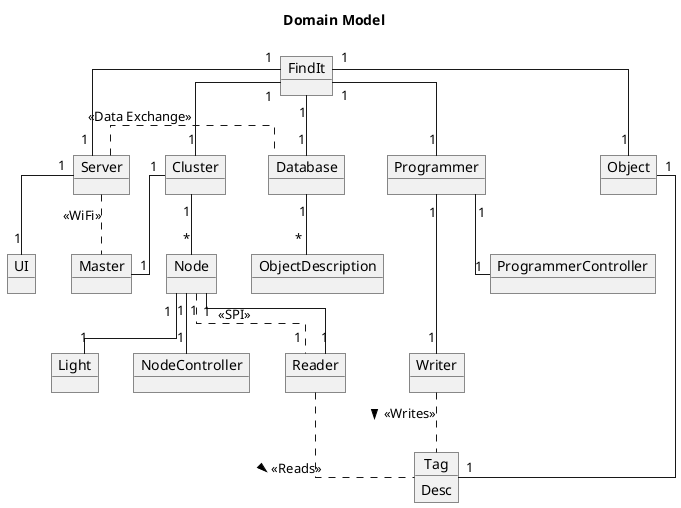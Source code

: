 @startuml Domain Model
title Domain Model

skinparam linetype polyline
skinparam linetype ortho

object FindIt
object Server
object Database
object UI
object Object
object Tag
    Tag : Desc
object Cluster
object Master
object Node
object NodeController
object Reader
object Light
object Programmer
object Writer
object ProgrammerController
object ObjectDescription

FindIt "1" -- "1" Server
FindIt "1" -- "1" Database
FindIt "1" -- "1" Cluster
FindIt "1" -- "1" Programmer
FindIt "1" -- "1" Object

Server . Database : <<Data Exchange>>

Server "1" -- "1" UI

Database "1" -- "*" ObjectDescription

Cluster "1" -- "1" Master
Cluster "1" -- "*" Node

Node "1" -- "1" NodeController
Node "1" -- "1" Reader
Node "1" .. "1" Reader : <<SPI>>
Node "1" -- "1" Light

Programmer "1" -- "1" ProgrammerController
Programmer "1" --- "1" Writer

Object "1" --- "1" Tag

Reader .. Tag : <<Reads>> >
Writer .. Tag : <<Writes>> >

Server .. Master : <<WiFi>>

@enduml

